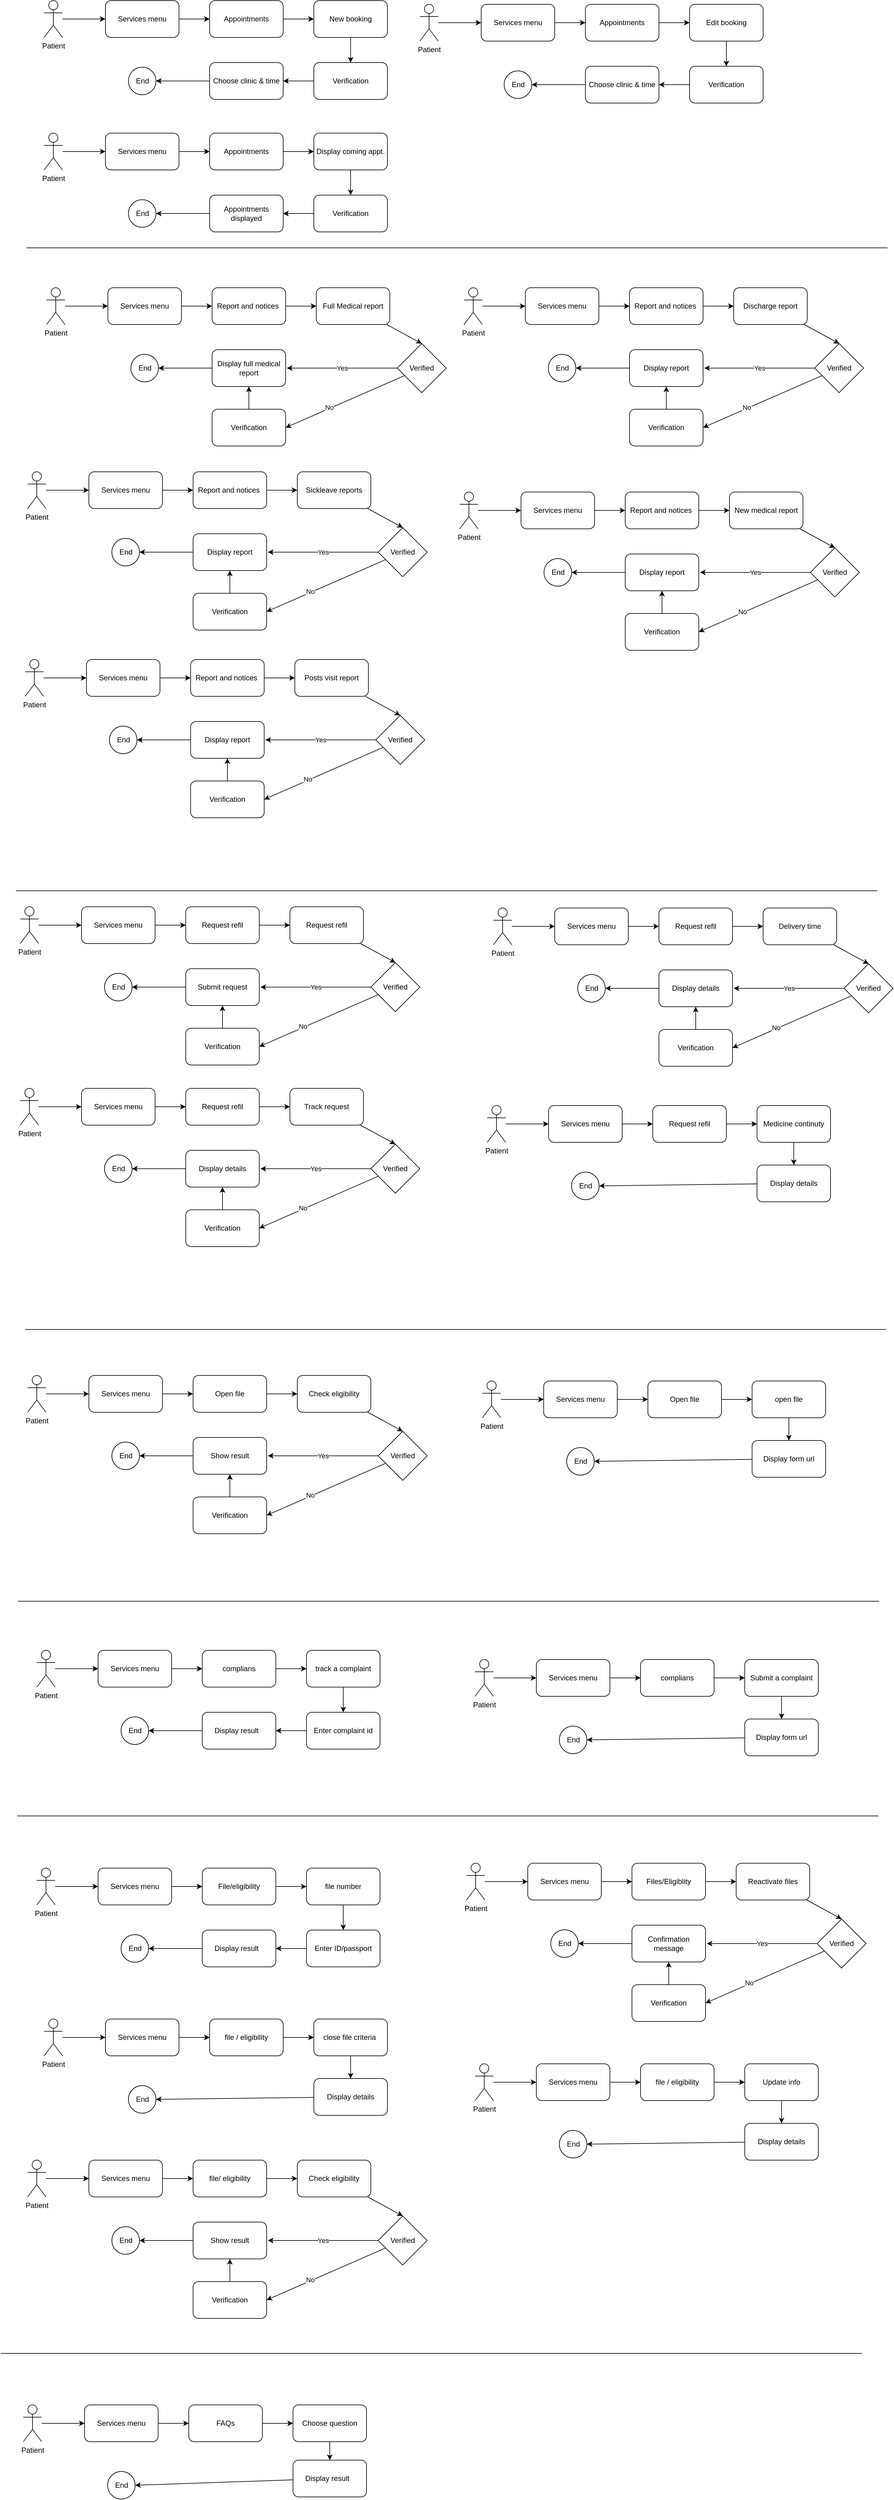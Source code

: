 <mxfile>
    <diagram id="xNxNKST3Hre6xKg2GSqM" name="Page-1">
        <mxGraphModel dx="1350" dy="1190" grid="0" gridSize="10" guides="1" tooltips="1" connect="1" arrows="1" fold="1" page="0" pageScale="1" pageWidth="827" pageHeight="1169" math="0" shadow="0">
            <root>
                <mxCell id="0"/>
                <mxCell id="1" parent="0"/>
                <mxCell id="6" style="edgeStyle=none;html=1;" edge="1" parent="1" source="2" target="3">
                    <mxGeometry relative="1" as="geometry"/>
                </mxCell>
                <mxCell id="2" value="Patient" style="shape=umlActor;verticalLabelPosition=bottom;verticalAlign=top;html=1;outlineConnect=0;" vertex="1" parent="1">
                    <mxGeometry x="110" y="120" width="30" height="60" as="geometry"/>
                </mxCell>
                <mxCell id="7" style="edgeStyle=none;html=1;" edge="1" parent="1" source="3" target="4">
                    <mxGeometry relative="1" as="geometry"/>
                </mxCell>
                <mxCell id="3" value="Services menu" style="rounded=1;whiteSpace=wrap;html=1;" vertex="1" parent="1">
                    <mxGeometry x="210" y="120" width="120" height="60" as="geometry"/>
                </mxCell>
                <mxCell id="8" style="edgeStyle=none;html=1;entryX=0;entryY=0.5;entryDx=0;entryDy=0;" edge="1" parent="1" source="4" target="5">
                    <mxGeometry relative="1" as="geometry"/>
                </mxCell>
                <mxCell id="4" value="Appointments" style="rounded=1;whiteSpace=wrap;html=1;" vertex="1" parent="1">
                    <mxGeometry x="380" y="120" width="120" height="60" as="geometry"/>
                </mxCell>
                <mxCell id="13" style="edgeStyle=none;html=1;entryX=0.5;entryY=0;entryDx=0;entryDy=0;" edge="1" parent="1" source="5" target="9">
                    <mxGeometry relative="1" as="geometry"/>
                </mxCell>
                <mxCell id="5" value="New booking" style="rounded=1;whiteSpace=wrap;html=1;" vertex="1" parent="1">
                    <mxGeometry x="550" y="120" width="120" height="60" as="geometry"/>
                </mxCell>
                <mxCell id="14" style="edgeStyle=none;html=1;entryX=1;entryY=0.5;entryDx=0;entryDy=0;" edge="1" parent="1" source="9" target="10">
                    <mxGeometry relative="1" as="geometry"/>
                </mxCell>
                <mxCell id="9" value="Verification" style="rounded=1;whiteSpace=wrap;html=1;" vertex="1" parent="1">
                    <mxGeometry x="550" y="221" width="120" height="60" as="geometry"/>
                </mxCell>
                <mxCell id="15" style="edgeStyle=none;html=1;entryX=1;entryY=0.5;entryDx=0;entryDy=0;" edge="1" parent="1" source="10" target="11">
                    <mxGeometry relative="1" as="geometry"/>
                </mxCell>
                <mxCell id="10" value="Choose clinic &amp;amp; time" style="rounded=1;whiteSpace=wrap;html=1;" vertex="1" parent="1">
                    <mxGeometry x="380" y="221" width="120" height="60" as="geometry"/>
                </mxCell>
                <mxCell id="11" value="End" style="ellipse;whiteSpace=wrap;html=1;aspect=fixed;" vertex="1" parent="1">
                    <mxGeometry x="247.5" y="228.5" width="45" height="45" as="geometry"/>
                </mxCell>
                <mxCell id="16" style="edgeStyle=none;html=1;" edge="1" parent="1" source="17" target="19">
                    <mxGeometry relative="1" as="geometry"/>
                </mxCell>
                <mxCell id="17" value="Patient" style="shape=umlActor;verticalLabelPosition=bottom;verticalAlign=top;html=1;outlineConnect=0;" vertex="1" parent="1">
                    <mxGeometry x="110" y="336" width="30" height="60" as="geometry"/>
                </mxCell>
                <mxCell id="18" style="edgeStyle=none;html=1;" edge="1" parent="1" source="19" target="21">
                    <mxGeometry relative="1" as="geometry"/>
                </mxCell>
                <mxCell id="19" value="Services menu" style="rounded=1;whiteSpace=wrap;html=1;" vertex="1" parent="1">
                    <mxGeometry x="210" y="336" width="120" height="60" as="geometry"/>
                </mxCell>
                <mxCell id="20" style="edgeStyle=none;html=1;entryX=0;entryY=0.5;entryDx=0;entryDy=0;" edge="1" parent="1" source="21" target="23">
                    <mxGeometry relative="1" as="geometry"/>
                </mxCell>
                <mxCell id="21" value="Appointments" style="rounded=1;whiteSpace=wrap;html=1;" vertex="1" parent="1">
                    <mxGeometry x="380" y="336" width="120" height="60" as="geometry"/>
                </mxCell>
                <mxCell id="22" style="edgeStyle=none;html=1;entryX=0.5;entryY=0;entryDx=0;entryDy=0;" edge="1" parent="1" source="23" target="25">
                    <mxGeometry relative="1" as="geometry"/>
                </mxCell>
                <mxCell id="23" value="Display coming appt." style="rounded=1;whiteSpace=wrap;html=1;" vertex="1" parent="1">
                    <mxGeometry x="550" y="336" width="120" height="60" as="geometry"/>
                </mxCell>
                <mxCell id="24" style="edgeStyle=none;html=1;entryX=1;entryY=0.5;entryDx=0;entryDy=0;" edge="1" parent="1" source="25" target="27">
                    <mxGeometry relative="1" as="geometry"/>
                </mxCell>
                <mxCell id="25" value="Verification" style="rounded=1;whiteSpace=wrap;html=1;" vertex="1" parent="1">
                    <mxGeometry x="550" y="437" width="120" height="60" as="geometry"/>
                </mxCell>
                <mxCell id="26" style="edgeStyle=none;html=1;entryX=1;entryY=0.5;entryDx=0;entryDy=0;" edge="1" parent="1" source="27" target="28">
                    <mxGeometry relative="1" as="geometry"/>
                </mxCell>
                <mxCell id="27" value="Appointments displayed" style="rounded=1;whiteSpace=wrap;html=1;" vertex="1" parent="1">
                    <mxGeometry x="380" y="437" width="120" height="60" as="geometry"/>
                </mxCell>
                <mxCell id="28" value="End" style="ellipse;whiteSpace=wrap;html=1;aspect=fixed;" vertex="1" parent="1">
                    <mxGeometry x="247.5" y="444.5" width="45" height="45" as="geometry"/>
                </mxCell>
                <mxCell id="29" style="edgeStyle=none;html=1;" edge="1" parent="1" source="30" target="32">
                    <mxGeometry relative="1" as="geometry"/>
                </mxCell>
                <mxCell id="30" value="Patient" style="shape=umlActor;verticalLabelPosition=bottom;verticalAlign=top;html=1;outlineConnect=0;" vertex="1" parent="1">
                    <mxGeometry x="723" y="126" width="30" height="60" as="geometry"/>
                </mxCell>
                <mxCell id="31" style="edgeStyle=none;html=1;" edge="1" parent="1" source="32" target="34">
                    <mxGeometry relative="1" as="geometry"/>
                </mxCell>
                <mxCell id="32" value="Services menu" style="rounded=1;whiteSpace=wrap;html=1;" vertex="1" parent="1">
                    <mxGeometry x="823" y="126" width="120" height="60" as="geometry"/>
                </mxCell>
                <mxCell id="33" style="edgeStyle=none;html=1;entryX=0;entryY=0.5;entryDx=0;entryDy=0;" edge="1" parent="1" source="34" target="36">
                    <mxGeometry relative="1" as="geometry"/>
                </mxCell>
                <mxCell id="34" value="Appointments" style="rounded=1;whiteSpace=wrap;html=1;" vertex="1" parent="1">
                    <mxGeometry x="993" y="126" width="120" height="60" as="geometry"/>
                </mxCell>
                <mxCell id="35" style="edgeStyle=none;html=1;entryX=0.5;entryY=0;entryDx=0;entryDy=0;" edge="1" parent="1" source="36" target="38">
                    <mxGeometry relative="1" as="geometry"/>
                </mxCell>
                <mxCell id="36" value="Edit booking" style="rounded=1;whiteSpace=wrap;html=1;" vertex="1" parent="1">
                    <mxGeometry x="1163" y="126" width="120" height="60" as="geometry"/>
                </mxCell>
                <mxCell id="37" style="edgeStyle=none;html=1;entryX=1;entryY=0.5;entryDx=0;entryDy=0;" edge="1" parent="1" source="38" target="40">
                    <mxGeometry relative="1" as="geometry"/>
                </mxCell>
                <mxCell id="38" value="Verification" style="rounded=1;whiteSpace=wrap;html=1;" vertex="1" parent="1">
                    <mxGeometry x="1163" y="227" width="120" height="60" as="geometry"/>
                </mxCell>
                <mxCell id="39" style="edgeStyle=none;html=1;entryX=1;entryY=0.5;entryDx=0;entryDy=0;" edge="1" parent="1" source="40" target="41">
                    <mxGeometry relative="1" as="geometry"/>
                </mxCell>
                <mxCell id="40" value="Choose clinic &amp;amp; time" style="rounded=1;whiteSpace=wrap;html=1;" vertex="1" parent="1">
                    <mxGeometry x="993" y="227" width="120" height="60" as="geometry"/>
                </mxCell>
                <mxCell id="41" value="End" style="ellipse;whiteSpace=wrap;html=1;aspect=fixed;" vertex="1" parent="1">
                    <mxGeometry x="860.5" y="234.5" width="45" height="45" as="geometry"/>
                </mxCell>
                <mxCell id="42" style="edgeStyle=none;html=1;" edge="1" parent="1" source="43" target="45">
                    <mxGeometry relative="1" as="geometry"/>
                </mxCell>
                <mxCell id="43" value="Patient" style="shape=umlActor;verticalLabelPosition=bottom;verticalAlign=top;html=1;outlineConnect=0;" vertex="1" parent="1">
                    <mxGeometry x="114" y="588" width="30" height="60" as="geometry"/>
                </mxCell>
                <mxCell id="44" style="edgeStyle=none;html=1;" edge="1" parent="1" source="45" target="47">
                    <mxGeometry relative="1" as="geometry"/>
                </mxCell>
                <mxCell id="45" value="Services menu" style="rounded=1;whiteSpace=wrap;html=1;" vertex="1" parent="1">
                    <mxGeometry x="214" y="588" width="120" height="60" as="geometry"/>
                </mxCell>
                <mxCell id="46" style="edgeStyle=none;html=1;entryX=0;entryY=0.5;entryDx=0;entryDy=0;" edge="1" parent="1" source="47" target="49">
                    <mxGeometry relative="1" as="geometry"/>
                </mxCell>
                <mxCell id="47" value="Report and notices&amp;nbsp;" style="rounded=1;whiteSpace=wrap;html=1;" vertex="1" parent="1">
                    <mxGeometry x="384" y="588" width="120" height="60" as="geometry"/>
                </mxCell>
                <mxCell id="57" style="edgeStyle=none;html=1;entryX=0.5;entryY=0;entryDx=0;entryDy=0;" edge="1" parent="1" source="49" target="56">
                    <mxGeometry relative="1" as="geometry"/>
                </mxCell>
                <mxCell id="49" value="Full Medical report" style="rounded=1;whiteSpace=wrap;html=1;" vertex="1" parent="1">
                    <mxGeometry x="554" y="588" width="120" height="60" as="geometry"/>
                </mxCell>
                <mxCell id="52" style="edgeStyle=none;html=1;entryX=1;entryY=0.5;entryDx=0;entryDy=0;" edge="1" parent="1" source="53" target="54">
                    <mxGeometry relative="1" as="geometry"/>
                </mxCell>
                <mxCell id="53" value="Display full medical report" style="rounded=1;whiteSpace=wrap;html=1;" vertex="1" parent="1">
                    <mxGeometry x="384" y="689" width="120" height="60" as="geometry"/>
                </mxCell>
                <mxCell id="54" value="End" style="ellipse;whiteSpace=wrap;html=1;aspect=fixed;" vertex="1" parent="1">
                    <mxGeometry x="251.5" y="696.5" width="45" height="45" as="geometry"/>
                </mxCell>
                <mxCell id="58" value="Yes" style="edgeStyle=none;html=1;" edge="1" parent="1" source="56">
                    <mxGeometry relative="1" as="geometry">
                        <mxPoint x="506" y="719" as="targetPoint"/>
                    </mxGeometry>
                </mxCell>
                <mxCell id="60" style="edgeStyle=none;html=1;entryX=1;entryY=0.5;entryDx=0;entryDy=0;" edge="1" parent="1" source="56" target="59">
                    <mxGeometry relative="1" as="geometry"/>
                </mxCell>
                <mxCell id="61" value="No" style="edgeLabel;html=1;align=center;verticalAlign=middle;resizable=0;points=[];" vertex="1" connectable="0" parent="60">
                    <mxGeometry x="0.259" y="-2" relative="1" as="geometry">
                        <mxPoint as="offset"/>
                    </mxGeometry>
                </mxCell>
                <mxCell id="56" value="Verified" style="rhombus;whiteSpace=wrap;html=1;" vertex="1" parent="1">
                    <mxGeometry x="686" y="679" width="80" height="80" as="geometry"/>
                </mxCell>
                <mxCell id="62" style="edgeStyle=none;html=1;entryX=0.5;entryY=1;entryDx=0;entryDy=0;" edge="1" parent="1" source="59" target="53">
                    <mxGeometry relative="1" as="geometry"/>
                </mxCell>
                <mxCell id="59" value="Verification" style="rounded=1;whiteSpace=wrap;html=1;" vertex="1" parent="1">
                    <mxGeometry x="384" y="786" width="120" height="60" as="geometry"/>
                </mxCell>
                <mxCell id="63" style="edgeStyle=none;html=1;" edge="1" parent="1" source="64" target="66">
                    <mxGeometry relative="1" as="geometry"/>
                </mxCell>
                <mxCell id="64" value="Patient" style="shape=umlActor;verticalLabelPosition=bottom;verticalAlign=top;html=1;outlineConnect=0;" vertex="1" parent="1">
                    <mxGeometry x="795" y="588" width="30" height="60" as="geometry"/>
                </mxCell>
                <mxCell id="65" style="edgeStyle=none;html=1;" edge="1" parent="1" source="66" target="68">
                    <mxGeometry relative="1" as="geometry"/>
                </mxCell>
                <mxCell id="66" value="Services menu" style="rounded=1;whiteSpace=wrap;html=1;" vertex="1" parent="1">
                    <mxGeometry x="895" y="588" width="120" height="60" as="geometry"/>
                </mxCell>
                <mxCell id="67" style="edgeStyle=none;html=1;entryX=0;entryY=0.5;entryDx=0;entryDy=0;" edge="1" parent="1" source="68" target="70">
                    <mxGeometry relative="1" as="geometry"/>
                </mxCell>
                <mxCell id="68" value="Report and notices&amp;nbsp;" style="rounded=1;whiteSpace=wrap;html=1;" vertex="1" parent="1">
                    <mxGeometry x="1065" y="588" width="120" height="60" as="geometry"/>
                </mxCell>
                <mxCell id="69" style="edgeStyle=none;html=1;entryX=0.5;entryY=0;entryDx=0;entryDy=0;" edge="1" parent="1" source="70" target="77">
                    <mxGeometry relative="1" as="geometry"/>
                </mxCell>
                <mxCell id="70" value="Discharge report" style="rounded=1;whiteSpace=wrap;html=1;" vertex="1" parent="1">
                    <mxGeometry x="1235" y="588" width="120" height="60" as="geometry"/>
                </mxCell>
                <mxCell id="71" style="edgeStyle=none;html=1;entryX=1;entryY=0.5;entryDx=0;entryDy=0;" edge="1" parent="1" source="72" target="73">
                    <mxGeometry relative="1" as="geometry"/>
                </mxCell>
                <mxCell id="72" value="Display report" style="rounded=1;whiteSpace=wrap;html=1;" vertex="1" parent="1">
                    <mxGeometry x="1065" y="689" width="120" height="60" as="geometry"/>
                </mxCell>
                <mxCell id="73" value="End" style="ellipse;whiteSpace=wrap;html=1;aspect=fixed;" vertex="1" parent="1">
                    <mxGeometry x="932.5" y="696.5" width="45" height="45" as="geometry"/>
                </mxCell>
                <mxCell id="74" value="Yes" style="edgeStyle=none;html=1;" edge="1" parent="1" source="77">
                    <mxGeometry relative="1" as="geometry">
                        <mxPoint x="1187" y="719" as="targetPoint"/>
                    </mxGeometry>
                </mxCell>
                <mxCell id="75" style="edgeStyle=none;html=1;entryX=1;entryY=0.5;entryDx=0;entryDy=0;" edge="1" parent="1" source="77" target="79">
                    <mxGeometry relative="1" as="geometry"/>
                </mxCell>
                <mxCell id="76" value="No" style="edgeLabel;html=1;align=center;verticalAlign=middle;resizable=0;points=[];" vertex="1" connectable="0" parent="75">
                    <mxGeometry x="0.259" y="-2" relative="1" as="geometry">
                        <mxPoint as="offset"/>
                    </mxGeometry>
                </mxCell>
                <mxCell id="77" value="Verified" style="rhombus;whiteSpace=wrap;html=1;" vertex="1" parent="1">
                    <mxGeometry x="1367" y="679" width="80" height="80" as="geometry"/>
                </mxCell>
                <mxCell id="78" style="edgeStyle=none;html=1;entryX=0.5;entryY=1;entryDx=0;entryDy=0;" edge="1" parent="1" source="79" target="72">
                    <mxGeometry relative="1" as="geometry"/>
                </mxCell>
                <mxCell id="79" value="Verification" style="rounded=1;whiteSpace=wrap;html=1;" vertex="1" parent="1">
                    <mxGeometry x="1065" y="786" width="120" height="60" as="geometry"/>
                </mxCell>
                <mxCell id="80" style="edgeStyle=none;html=1;" edge="1" parent="1" source="81" target="83">
                    <mxGeometry relative="1" as="geometry"/>
                </mxCell>
                <mxCell id="81" value="Patient" style="shape=umlActor;verticalLabelPosition=bottom;verticalAlign=top;html=1;outlineConnect=0;" vertex="1" parent="1">
                    <mxGeometry x="83" y="888" width="30" height="60" as="geometry"/>
                </mxCell>
                <mxCell id="82" style="edgeStyle=none;html=1;" edge="1" parent="1" source="83" target="85">
                    <mxGeometry relative="1" as="geometry"/>
                </mxCell>
                <mxCell id="83" value="Services menu" style="rounded=1;whiteSpace=wrap;html=1;" vertex="1" parent="1">
                    <mxGeometry x="183" y="888" width="120" height="60" as="geometry"/>
                </mxCell>
                <mxCell id="84" style="edgeStyle=none;html=1;entryX=0;entryY=0.5;entryDx=0;entryDy=0;" edge="1" parent="1" source="85" target="87">
                    <mxGeometry relative="1" as="geometry"/>
                </mxCell>
                <mxCell id="85" value="Report and notices&amp;nbsp;" style="rounded=1;whiteSpace=wrap;html=1;" vertex="1" parent="1">
                    <mxGeometry x="353" y="888" width="120" height="60" as="geometry"/>
                </mxCell>
                <mxCell id="86" style="edgeStyle=none;html=1;entryX=0.5;entryY=0;entryDx=0;entryDy=0;" edge="1" parent="1" source="87" target="94">
                    <mxGeometry relative="1" as="geometry"/>
                </mxCell>
                <mxCell id="87" value="Sickleave reports" style="rounded=1;whiteSpace=wrap;html=1;" vertex="1" parent="1">
                    <mxGeometry x="523" y="888" width="120" height="60" as="geometry"/>
                </mxCell>
                <mxCell id="88" style="edgeStyle=none;html=1;entryX=1;entryY=0.5;entryDx=0;entryDy=0;" edge="1" parent="1" source="89" target="90">
                    <mxGeometry relative="1" as="geometry"/>
                </mxCell>
                <mxCell id="89" value="Display report" style="rounded=1;whiteSpace=wrap;html=1;" vertex="1" parent="1">
                    <mxGeometry x="353" y="989" width="120" height="60" as="geometry"/>
                </mxCell>
                <mxCell id="90" value="End" style="ellipse;whiteSpace=wrap;html=1;aspect=fixed;" vertex="1" parent="1">
                    <mxGeometry x="220.5" y="996.5" width="45" height="45" as="geometry"/>
                </mxCell>
                <mxCell id="91" value="Yes" style="edgeStyle=none;html=1;" edge="1" parent="1" source="94">
                    <mxGeometry relative="1" as="geometry">
                        <mxPoint x="475" y="1019" as="targetPoint"/>
                    </mxGeometry>
                </mxCell>
                <mxCell id="92" style="edgeStyle=none;html=1;entryX=1;entryY=0.5;entryDx=0;entryDy=0;" edge="1" parent="1" source="94" target="96">
                    <mxGeometry relative="1" as="geometry"/>
                </mxCell>
                <mxCell id="93" value="No" style="edgeLabel;html=1;align=center;verticalAlign=middle;resizable=0;points=[];" vertex="1" connectable="0" parent="92">
                    <mxGeometry x="0.259" y="-2" relative="1" as="geometry">
                        <mxPoint as="offset"/>
                    </mxGeometry>
                </mxCell>
                <mxCell id="94" value="Verified" style="rhombus;whiteSpace=wrap;html=1;" vertex="1" parent="1">
                    <mxGeometry x="655" y="979" width="80" height="80" as="geometry"/>
                </mxCell>
                <mxCell id="95" style="edgeStyle=none;html=1;entryX=0.5;entryY=1;entryDx=0;entryDy=0;" edge="1" parent="1" source="96" target="89">
                    <mxGeometry relative="1" as="geometry"/>
                </mxCell>
                <mxCell id="96" value="Verification" style="rounded=1;whiteSpace=wrap;html=1;" vertex="1" parent="1">
                    <mxGeometry x="353" y="1086" width="120" height="60" as="geometry"/>
                </mxCell>
                <mxCell id="97" style="edgeStyle=none;html=1;" edge="1" parent="1" source="98" target="100">
                    <mxGeometry relative="1" as="geometry"/>
                </mxCell>
                <mxCell id="98" value="Patient" style="shape=umlActor;verticalLabelPosition=bottom;verticalAlign=top;html=1;outlineConnect=0;" vertex="1" parent="1">
                    <mxGeometry x="788" y="921" width="30" height="60" as="geometry"/>
                </mxCell>
                <mxCell id="99" style="edgeStyle=none;html=1;" edge="1" parent="1" source="100" target="102">
                    <mxGeometry relative="1" as="geometry"/>
                </mxCell>
                <mxCell id="100" value="Services menu" style="rounded=1;whiteSpace=wrap;html=1;" vertex="1" parent="1">
                    <mxGeometry x="888" y="921" width="120" height="60" as="geometry"/>
                </mxCell>
                <mxCell id="101" style="edgeStyle=none;html=1;entryX=0;entryY=0.5;entryDx=0;entryDy=0;" edge="1" parent="1" source="102" target="104">
                    <mxGeometry relative="1" as="geometry"/>
                </mxCell>
                <mxCell id="102" value="Report and notices&amp;nbsp;" style="rounded=1;whiteSpace=wrap;html=1;" vertex="1" parent="1">
                    <mxGeometry x="1058" y="921" width="120" height="60" as="geometry"/>
                </mxCell>
                <mxCell id="103" style="edgeStyle=none;html=1;entryX=0.5;entryY=0;entryDx=0;entryDy=0;" edge="1" parent="1" source="104" target="111">
                    <mxGeometry relative="1" as="geometry"/>
                </mxCell>
                <mxCell id="104" value="New medical report" style="rounded=1;whiteSpace=wrap;html=1;" vertex="1" parent="1">
                    <mxGeometry x="1228" y="921" width="120" height="60" as="geometry"/>
                </mxCell>
                <mxCell id="105" style="edgeStyle=none;html=1;entryX=1;entryY=0.5;entryDx=0;entryDy=0;" edge="1" parent="1" source="106" target="107">
                    <mxGeometry relative="1" as="geometry"/>
                </mxCell>
                <mxCell id="106" value="Display report" style="rounded=1;whiteSpace=wrap;html=1;" vertex="1" parent="1">
                    <mxGeometry x="1058" y="1022" width="120" height="60" as="geometry"/>
                </mxCell>
                <mxCell id="107" value="End" style="ellipse;whiteSpace=wrap;html=1;aspect=fixed;" vertex="1" parent="1">
                    <mxGeometry x="925.5" y="1029.5" width="45" height="45" as="geometry"/>
                </mxCell>
                <mxCell id="108" value="Yes" style="edgeStyle=none;html=1;" edge="1" parent="1" source="111">
                    <mxGeometry relative="1" as="geometry">
                        <mxPoint x="1180" y="1052" as="targetPoint"/>
                    </mxGeometry>
                </mxCell>
                <mxCell id="109" style="edgeStyle=none;html=1;entryX=1;entryY=0.5;entryDx=0;entryDy=0;" edge="1" parent="1" source="111" target="113">
                    <mxGeometry relative="1" as="geometry"/>
                </mxCell>
                <mxCell id="110" value="No" style="edgeLabel;html=1;align=center;verticalAlign=middle;resizable=0;points=[];" vertex="1" connectable="0" parent="109">
                    <mxGeometry x="0.259" y="-2" relative="1" as="geometry">
                        <mxPoint as="offset"/>
                    </mxGeometry>
                </mxCell>
                <mxCell id="111" value="Verified" style="rhombus;whiteSpace=wrap;html=1;" vertex="1" parent="1">
                    <mxGeometry x="1360" y="1012" width="80" height="80" as="geometry"/>
                </mxCell>
                <mxCell id="112" style="edgeStyle=none;html=1;entryX=0.5;entryY=1;entryDx=0;entryDy=0;" edge="1" parent="1" source="113" target="106">
                    <mxGeometry relative="1" as="geometry"/>
                </mxCell>
                <mxCell id="113" value="Verification" style="rounded=1;whiteSpace=wrap;html=1;" vertex="1" parent="1">
                    <mxGeometry x="1058" y="1119" width="120" height="60" as="geometry"/>
                </mxCell>
                <mxCell id="114" style="edgeStyle=none;html=1;" edge="1" parent="1" source="115" target="117">
                    <mxGeometry relative="1" as="geometry"/>
                </mxCell>
                <mxCell id="115" value="Patient" style="shape=umlActor;verticalLabelPosition=bottom;verticalAlign=top;html=1;outlineConnect=0;" vertex="1" parent="1">
                    <mxGeometry x="79" y="1194" width="30" height="60" as="geometry"/>
                </mxCell>
                <mxCell id="116" style="edgeStyle=none;html=1;" edge="1" parent="1" source="117" target="119">
                    <mxGeometry relative="1" as="geometry"/>
                </mxCell>
                <mxCell id="117" value="Services menu" style="rounded=1;whiteSpace=wrap;html=1;" vertex="1" parent="1">
                    <mxGeometry x="179" y="1194" width="120" height="60" as="geometry"/>
                </mxCell>
                <mxCell id="118" style="edgeStyle=none;html=1;entryX=0;entryY=0.5;entryDx=0;entryDy=0;" edge="1" parent="1" source="119" target="121">
                    <mxGeometry relative="1" as="geometry"/>
                </mxCell>
                <mxCell id="119" value="Report and notices&amp;nbsp;" style="rounded=1;whiteSpace=wrap;html=1;" vertex="1" parent="1">
                    <mxGeometry x="349" y="1194" width="120" height="60" as="geometry"/>
                </mxCell>
                <mxCell id="120" style="edgeStyle=none;html=1;entryX=0.5;entryY=0;entryDx=0;entryDy=0;" edge="1" parent="1" source="121" target="128">
                    <mxGeometry relative="1" as="geometry"/>
                </mxCell>
                <mxCell id="121" value="Posts visit report" style="rounded=1;whiteSpace=wrap;html=1;" vertex="1" parent="1">
                    <mxGeometry x="519" y="1194" width="120" height="60" as="geometry"/>
                </mxCell>
                <mxCell id="122" style="edgeStyle=none;html=1;entryX=1;entryY=0.5;entryDx=0;entryDy=0;" edge="1" parent="1" source="123" target="124">
                    <mxGeometry relative="1" as="geometry"/>
                </mxCell>
                <mxCell id="123" value="Display report" style="rounded=1;whiteSpace=wrap;html=1;" vertex="1" parent="1">
                    <mxGeometry x="349" y="1295" width="120" height="60" as="geometry"/>
                </mxCell>
                <mxCell id="124" value="End" style="ellipse;whiteSpace=wrap;html=1;aspect=fixed;" vertex="1" parent="1">
                    <mxGeometry x="216.5" y="1302.5" width="45" height="45" as="geometry"/>
                </mxCell>
                <mxCell id="125" value="Yes" style="edgeStyle=none;html=1;" edge="1" parent="1" source="128">
                    <mxGeometry relative="1" as="geometry">
                        <mxPoint x="471" y="1325" as="targetPoint"/>
                    </mxGeometry>
                </mxCell>
                <mxCell id="126" style="edgeStyle=none;html=1;entryX=1;entryY=0.5;entryDx=0;entryDy=0;" edge="1" parent="1" source="128" target="130">
                    <mxGeometry relative="1" as="geometry"/>
                </mxCell>
                <mxCell id="127" value="No" style="edgeLabel;html=1;align=center;verticalAlign=middle;resizable=0;points=[];" vertex="1" connectable="0" parent="126">
                    <mxGeometry x="0.259" y="-2" relative="1" as="geometry">
                        <mxPoint as="offset"/>
                    </mxGeometry>
                </mxCell>
                <mxCell id="128" value="Verified" style="rhombus;whiteSpace=wrap;html=1;" vertex="1" parent="1">
                    <mxGeometry x="651" y="1285" width="80" height="80" as="geometry"/>
                </mxCell>
                <mxCell id="129" style="edgeStyle=none;html=1;entryX=0.5;entryY=1;entryDx=0;entryDy=0;" edge="1" parent="1" source="130" target="123">
                    <mxGeometry relative="1" as="geometry"/>
                </mxCell>
                <mxCell id="130" value="Verification" style="rounded=1;whiteSpace=wrap;html=1;" vertex="1" parent="1">
                    <mxGeometry x="349" y="1392" width="120" height="60" as="geometry"/>
                </mxCell>
                <mxCell id="131" value="" style="endArrow=none;html=1;" edge="1" parent="1">
                    <mxGeometry width="50" height="50" relative="1" as="geometry">
                        <mxPoint x="81" y="523" as="sourcePoint"/>
                        <mxPoint x="1486" y="523" as="targetPoint"/>
                    </mxGeometry>
                </mxCell>
                <mxCell id="132" value="" style="endArrow=none;html=1;" edge="1" parent="1">
                    <mxGeometry width="50" height="50" relative="1" as="geometry">
                        <mxPoint x="64" y="1571" as="sourcePoint"/>
                        <mxPoint x="1469" y="1571" as="targetPoint"/>
                    </mxGeometry>
                </mxCell>
                <mxCell id="149" style="edgeStyle=none;html=1;" edge="1" parent="1" source="150" target="152">
                    <mxGeometry relative="1" as="geometry"/>
                </mxCell>
                <mxCell id="150" value="Patient" style="shape=umlActor;verticalLabelPosition=bottom;verticalAlign=top;html=1;outlineConnect=0;" vertex="1" parent="1">
                    <mxGeometry x="71" y="1597" width="30" height="60" as="geometry"/>
                </mxCell>
                <mxCell id="151" style="edgeStyle=none;html=1;" edge="1" parent="1" source="152" target="154">
                    <mxGeometry relative="1" as="geometry"/>
                </mxCell>
                <mxCell id="152" value="Services menu" style="rounded=1;whiteSpace=wrap;html=1;" vertex="1" parent="1">
                    <mxGeometry x="171" y="1597" width="120" height="60" as="geometry"/>
                </mxCell>
                <mxCell id="153" style="edgeStyle=none;html=1;entryX=0;entryY=0.5;entryDx=0;entryDy=0;" edge="1" parent="1" source="154" target="156">
                    <mxGeometry relative="1" as="geometry"/>
                </mxCell>
                <mxCell id="154" value="Request refil" style="rounded=1;whiteSpace=wrap;html=1;" vertex="1" parent="1">
                    <mxGeometry x="341" y="1597" width="120" height="60" as="geometry"/>
                </mxCell>
                <mxCell id="155" style="edgeStyle=none;html=1;entryX=0.5;entryY=0;entryDx=0;entryDy=0;" edge="1" parent="1" source="156" target="163">
                    <mxGeometry relative="1" as="geometry"/>
                </mxCell>
                <mxCell id="156" value="Request refil" style="rounded=1;whiteSpace=wrap;html=1;" vertex="1" parent="1">
                    <mxGeometry x="511" y="1597" width="120" height="60" as="geometry"/>
                </mxCell>
                <mxCell id="157" style="edgeStyle=none;html=1;entryX=1;entryY=0.5;entryDx=0;entryDy=0;" edge="1" parent="1" source="158" target="159">
                    <mxGeometry relative="1" as="geometry"/>
                </mxCell>
                <mxCell id="158" value="Submit request" style="rounded=1;whiteSpace=wrap;html=1;" vertex="1" parent="1">
                    <mxGeometry x="341" y="1698" width="120" height="60" as="geometry"/>
                </mxCell>
                <mxCell id="159" value="End" style="ellipse;whiteSpace=wrap;html=1;aspect=fixed;" vertex="1" parent="1">
                    <mxGeometry x="208.5" y="1705.5" width="45" height="45" as="geometry"/>
                </mxCell>
                <mxCell id="160" value="Yes" style="edgeStyle=none;html=1;" edge="1" parent="1" source="163">
                    <mxGeometry relative="1" as="geometry">
                        <mxPoint x="463" y="1728" as="targetPoint"/>
                    </mxGeometry>
                </mxCell>
                <mxCell id="161" style="edgeStyle=none;html=1;entryX=1;entryY=0.5;entryDx=0;entryDy=0;" edge="1" parent="1" source="163" target="165">
                    <mxGeometry relative="1" as="geometry"/>
                </mxCell>
                <mxCell id="162" value="No" style="edgeLabel;html=1;align=center;verticalAlign=middle;resizable=0;points=[];" vertex="1" connectable="0" parent="161">
                    <mxGeometry x="0.259" y="-2" relative="1" as="geometry">
                        <mxPoint as="offset"/>
                    </mxGeometry>
                </mxCell>
                <mxCell id="163" value="Verified" style="rhombus;whiteSpace=wrap;html=1;" vertex="1" parent="1">
                    <mxGeometry x="643" y="1688" width="80" height="80" as="geometry"/>
                </mxCell>
                <mxCell id="164" style="edgeStyle=none;html=1;entryX=0.5;entryY=1;entryDx=0;entryDy=0;" edge="1" parent="1" source="165" target="158">
                    <mxGeometry relative="1" as="geometry"/>
                </mxCell>
                <mxCell id="165" value="Verification" style="rounded=1;whiteSpace=wrap;html=1;" vertex="1" parent="1">
                    <mxGeometry x="341" y="1795" width="120" height="60" as="geometry"/>
                </mxCell>
                <mxCell id="199" style="edgeStyle=none;html=1;" edge="1" parent="1" source="200" target="202">
                    <mxGeometry relative="1" as="geometry"/>
                </mxCell>
                <mxCell id="200" value="Patient" style="shape=umlActor;verticalLabelPosition=bottom;verticalAlign=top;html=1;outlineConnect=0;" vertex="1" parent="1">
                    <mxGeometry x="71" y="1893" width="30" height="60" as="geometry"/>
                </mxCell>
                <mxCell id="201" style="edgeStyle=none;html=1;" edge="1" parent="1" source="202" target="204">
                    <mxGeometry relative="1" as="geometry"/>
                </mxCell>
                <mxCell id="202" value="Services menu" style="rounded=1;whiteSpace=wrap;html=1;" vertex="1" parent="1">
                    <mxGeometry x="171" y="1893" width="120" height="60" as="geometry"/>
                </mxCell>
                <mxCell id="203" style="edgeStyle=none;html=1;entryX=0;entryY=0.5;entryDx=0;entryDy=0;" edge="1" parent="1" source="204" target="206">
                    <mxGeometry relative="1" as="geometry"/>
                </mxCell>
                <mxCell id="204" value="Request refil" style="rounded=1;whiteSpace=wrap;html=1;" vertex="1" parent="1">
                    <mxGeometry x="341" y="1893" width="120" height="60" as="geometry"/>
                </mxCell>
                <mxCell id="205" style="edgeStyle=none;html=1;entryX=0.5;entryY=0;entryDx=0;entryDy=0;" edge="1" parent="1" source="206" target="213">
                    <mxGeometry relative="1" as="geometry"/>
                </mxCell>
                <mxCell id="206" value="Track request" style="rounded=1;whiteSpace=wrap;html=1;" vertex="1" parent="1">
                    <mxGeometry x="511" y="1893" width="120" height="60" as="geometry"/>
                </mxCell>
                <mxCell id="207" style="edgeStyle=none;html=1;entryX=1;entryY=0.5;entryDx=0;entryDy=0;" edge="1" parent="1" source="208" target="209">
                    <mxGeometry relative="1" as="geometry"/>
                </mxCell>
                <mxCell id="208" value="Display details" style="rounded=1;whiteSpace=wrap;html=1;" vertex="1" parent="1">
                    <mxGeometry x="341" y="1994" width="120" height="60" as="geometry"/>
                </mxCell>
                <mxCell id="209" value="End" style="ellipse;whiteSpace=wrap;html=1;aspect=fixed;" vertex="1" parent="1">
                    <mxGeometry x="208.5" y="2001.5" width="45" height="45" as="geometry"/>
                </mxCell>
                <mxCell id="210" value="Yes" style="edgeStyle=none;html=1;" edge="1" parent="1" source="213">
                    <mxGeometry relative="1" as="geometry">
                        <mxPoint x="463" y="2024" as="targetPoint"/>
                    </mxGeometry>
                </mxCell>
                <mxCell id="211" style="edgeStyle=none;html=1;entryX=1;entryY=0.5;entryDx=0;entryDy=0;" edge="1" parent="1" source="213" target="215">
                    <mxGeometry relative="1" as="geometry"/>
                </mxCell>
                <mxCell id="212" value="No" style="edgeLabel;html=1;align=center;verticalAlign=middle;resizable=0;points=[];" vertex="1" connectable="0" parent="211">
                    <mxGeometry x="0.259" y="-2" relative="1" as="geometry">
                        <mxPoint as="offset"/>
                    </mxGeometry>
                </mxCell>
                <mxCell id="213" value="Verified" style="rhombus;whiteSpace=wrap;html=1;" vertex="1" parent="1">
                    <mxGeometry x="643" y="1984" width="80" height="80" as="geometry"/>
                </mxCell>
                <mxCell id="214" style="edgeStyle=none;html=1;entryX=0.5;entryY=1;entryDx=0;entryDy=0;" edge="1" parent="1" source="215" target="208">
                    <mxGeometry relative="1" as="geometry"/>
                </mxCell>
                <mxCell id="215" value="Verification" style="rounded=1;whiteSpace=wrap;html=1;" vertex="1" parent="1">
                    <mxGeometry x="341" y="2091" width="120" height="60" as="geometry"/>
                </mxCell>
                <mxCell id="220" style="edgeStyle=none;html=1;" edge="1" parent="1" source="221" target="223">
                    <mxGeometry relative="1" as="geometry"/>
                </mxCell>
                <mxCell id="221" value="Patient" style="shape=umlActor;verticalLabelPosition=bottom;verticalAlign=top;html=1;outlineConnect=0;" vertex="1" parent="1">
                    <mxGeometry x="843" y="1599" width="30" height="60" as="geometry"/>
                </mxCell>
                <mxCell id="222" style="edgeStyle=none;html=1;" edge="1" parent="1" source="223" target="225">
                    <mxGeometry relative="1" as="geometry"/>
                </mxCell>
                <mxCell id="223" value="Services menu" style="rounded=1;whiteSpace=wrap;html=1;" vertex="1" parent="1">
                    <mxGeometry x="943" y="1599" width="120" height="60" as="geometry"/>
                </mxCell>
                <mxCell id="224" style="edgeStyle=none;html=1;entryX=0;entryY=0.5;entryDx=0;entryDy=0;" edge="1" parent="1" source="225" target="227">
                    <mxGeometry relative="1" as="geometry"/>
                </mxCell>
                <mxCell id="225" value="Request refil" style="rounded=1;whiteSpace=wrap;html=1;" vertex="1" parent="1">
                    <mxGeometry x="1113" y="1599" width="120" height="60" as="geometry"/>
                </mxCell>
                <mxCell id="226" style="edgeStyle=none;html=1;entryX=0.5;entryY=0;entryDx=0;entryDy=0;" edge="1" parent="1" source="227" target="234">
                    <mxGeometry relative="1" as="geometry"/>
                </mxCell>
                <mxCell id="227" value="Delivery time" style="rounded=1;whiteSpace=wrap;html=1;" vertex="1" parent="1">
                    <mxGeometry x="1283" y="1599" width="120" height="60" as="geometry"/>
                </mxCell>
                <mxCell id="228" style="edgeStyle=none;html=1;entryX=1;entryY=0.5;entryDx=0;entryDy=0;" edge="1" parent="1" source="229" target="230">
                    <mxGeometry relative="1" as="geometry"/>
                </mxCell>
                <mxCell id="229" value="Display details" style="rounded=1;whiteSpace=wrap;html=1;" vertex="1" parent="1">
                    <mxGeometry x="1113" y="1700" width="120" height="60" as="geometry"/>
                </mxCell>
                <mxCell id="230" value="End" style="ellipse;whiteSpace=wrap;html=1;aspect=fixed;" vertex="1" parent="1">
                    <mxGeometry x="980.5" y="1707.5" width="45" height="45" as="geometry"/>
                </mxCell>
                <mxCell id="231" value="Yes" style="edgeStyle=none;html=1;" edge="1" parent="1" source="234">
                    <mxGeometry relative="1" as="geometry">
                        <mxPoint x="1235" y="1730" as="targetPoint"/>
                    </mxGeometry>
                </mxCell>
                <mxCell id="232" style="edgeStyle=none;html=1;entryX=1;entryY=0.5;entryDx=0;entryDy=0;" edge="1" parent="1" source="234" target="236">
                    <mxGeometry relative="1" as="geometry"/>
                </mxCell>
                <mxCell id="233" value="No" style="edgeLabel;html=1;align=center;verticalAlign=middle;resizable=0;points=[];" vertex="1" connectable="0" parent="232">
                    <mxGeometry x="0.259" y="-2" relative="1" as="geometry">
                        <mxPoint as="offset"/>
                    </mxGeometry>
                </mxCell>
                <mxCell id="234" value="Verified" style="rhombus;whiteSpace=wrap;html=1;" vertex="1" parent="1">
                    <mxGeometry x="1415" y="1690" width="80" height="80" as="geometry"/>
                </mxCell>
                <mxCell id="235" style="edgeStyle=none;html=1;entryX=0.5;entryY=1;entryDx=0;entryDy=0;" edge="1" parent="1" source="236" target="229">
                    <mxGeometry relative="1" as="geometry"/>
                </mxCell>
                <mxCell id="236" value="Verification" style="rounded=1;whiteSpace=wrap;html=1;" vertex="1" parent="1">
                    <mxGeometry x="1113" y="1797" width="120" height="60" as="geometry"/>
                </mxCell>
                <mxCell id="237" style="edgeStyle=none;html=1;" edge="1" parent="1" source="238" target="240">
                    <mxGeometry relative="1" as="geometry"/>
                </mxCell>
                <mxCell id="238" value="Patient" style="shape=umlActor;verticalLabelPosition=bottom;verticalAlign=top;html=1;outlineConnect=0;" vertex="1" parent="1">
                    <mxGeometry x="833" y="1921" width="30" height="60" as="geometry"/>
                </mxCell>
                <mxCell id="239" style="edgeStyle=none;html=1;" edge="1" parent="1" source="240" target="242">
                    <mxGeometry relative="1" as="geometry"/>
                </mxCell>
                <mxCell id="240" value="Services menu" style="rounded=1;whiteSpace=wrap;html=1;" vertex="1" parent="1">
                    <mxGeometry x="933" y="1921" width="120" height="60" as="geometry"/>
                </mxCell>
                <mxCell id="241" style="edgeStyle=none;html=1;entryX=0;entryY=0.5;entryDx=0;entryDy=0;" edge="1" parent="1" source="242" target="244">
                    <mxGeometry relative="1" as="geometry"/>
                </mxCell>
                <mxCell id="242" value="Request refil" style="rounded=1;whiteSpace=wrap;html=1;" vertex="1" parent="1">
                    <mxGeometry x="1103" y="1921" width="120" height="60" as="geometry"/>
                </mxCell>
                <mxCell id="254" style="edgeStyle=none;html=1;" edge="1" parent="1" source="244" target="246">
                    <mxGeometry relative="1" as="geometry"/>
                </mxCell>
                <mxCell id="244" value="Medicine continuty" style="rounded=1;whiteSpace=wrap;html=1;" vertex="1" parent="1">
                    <mxGeometry x="1273" y="1921" width="120" height="60" as="geometry"/>
                </mxCell>
                <mxCell id="245" style="edgeStyle=none;html=1;entryX=1;entryY=0.5;entryDx=0;entryDy=0;" edge="1" parent="1" source="246" target="247">
                    <mxGeometry relative="1" as="geometry"/>
                </mxCell>
                <mxCell id="246" value="Display details" style="rounded=1;whiteSpace=wrap;html=1;" vertex="1" parent="1">
                    <mxGeometry x="1273" y="2018" width="120" height="60" as="geometry"/>
                </mxCell>
                <mxCell id="247" value="End" style="ellipse;whiteSpace=wrap;html=1;aspect=fixed;" vertex="1" parent="1">
                    <mxGeometry x="970.5" y="2029.5" width="45" height="45" as="geometry"/>
                </mxCell>
                <mxCell id="255" value="" style="endArrow=none;html=1;" edge="1" parent="1">
                    <mxGeometry width="50" height="50" relative="1" as="geometry">
                        <mxPoint x="79" y="2286" as="sourcePoint"/>
                        <mxPoint x="1484.0" y="2286" as="targetPoint"/>
                    </mxGeometry>
                </mxCell>
                <mxCell id="256" style="edgeStyle=none;html=1;" edge="1" parent="1" source="257" target="259">
                    <mxGeometry relative="1" as="geometry"/>
                </mxCell>
                <mxCell id="257" value="Patient" style="shape=umlActor;verticalLabelPosition=bottom;verticalAlign=top;html=1;outlineConnect=0;" vertex="1" parent="1">
                    <mxGeometry x="83" y="2361" width="30" height="60" as="geometry"/>
                </mxCell>
                <mxCell id="258" style="edgeStyle=none;html=1;" edge="1" parent="1" source="259" target="261">
                    <mxGeometry relative="1" as="geometry"/>
                </mxCell>
                <mxCell id="259" value="Services menu" style="rounded=1;whiteSpace=wrap;html=1;" vertex="1" parent="1">
                    <mxGeometry x="183" y="2361" width="120" height="60" as="geometry"/>
                </mxCell>
                <mxCell id="260" style="edgeStyle=none;html=1;entryX=0;entryY=0.5;entryDx=0;entryDy=0;" edge="1" parent="1" source="261" target="263">
                    <mxGeometry relative="1" as="geometry"/>
                </mxCell>
                <mxCell id="261" value="Open file" style="rounded=1;whiteSpace=wrap;html=1;" vertex="1" parent="1">
                    <mxGeometry x="353" y="2361" width="120" height="60" as="geometry"/>
                </mxCell>
                <mxCell id="262" style="edgeStyle=none;html=1;entryX=0.5;entryY=0;entryDx=0;entryDy=0;" edge="1" parent="1" source="263" target="270">
                    <mxGeometry relative="1" as="geometry"/>
                </mxCell>
                <mxCell id="263" value="Check eligibility" style="rounded=1;whiteSpace=wrap;html=1;" vertex="1" parent="1">
                    <mxGeometry x="523" y="2361" width="120" height="60" as="geometry"/>
                </mxCell>
                <mxCell id="264" style="edgeStyle=none;html=1;entryX=1;entryY=0.5;entryDx=0;entryDy=0;" edge="1" parent="1" source="265" target="266">
                    <mxGeometry relative="1" as="geometry"/>
                </mxCell>
                <mxCell id="265" value="Show result" style="rounded=1;whiteSpace=wrap;html=1;" vertex="1" parent="1">
                    <mxGeometry x="353" y="2462" width="120" height="60" as="geometry"/>
                </mxCell>
                <mxCell id="266" value="End" style="ellipse;whiteSpace=wrap;html=1;aspect=fixed;" vertex="1" parent="1">
                    <mxGeometry x="220.5" y="2469.5" width="45" height="45" as="geometry"/>
                </mxCell>
                <mxCell id="267" value="Yes" style="edgeStyle=none;html=1;" edge="1" parent="1" source="270">
                    <mxGeometry relative="1" as="geometry">
                        <mxPoint x="475" y="2492" as="targetPoint"/>
                    </mxGeometry>
                </mxCell>
                <mxCell id="268" style="edgeStyle=none;html=1;entryX=1;entryY=0.5;entryDx=0;entryDy=0;" edge="1" parent="1" source="270" target="272">
                    <mxGeometry relative="1" as="geometry"/>
                </mxCell>
                <mxCell id="269" value="No" style="edgeLabel;html=1;align=center;verticalAlign=middle;resizable=0;points=[];" vertex="1" connectable="0" parent="268">
                    <mxGeometry x="0.259" y="-2" relative="1" as="geometry">
                        <mxPoint as="offset"/>
                    </mxGeometry>
                </mxCell>
                <mxCell id="270" value="Verified" style="rhombus;whiteSpace=wrap;html=1;" vertex="1" parent="1">
                    <mxGeometry x="655" y="2452" width="80" height="80" as="geometry"/>
                </mxCell>
                <mxCell id="271" style="edgeStyle=none;html=1;entryX=0.5;entryY=1;entryDx=0;entryDy=0;" edge="1" parent="1" source="272" target="265">
                    <mxGeometry relative="1" as="geometry"/>
                </mxCell>
                <mxCell id="272" value="Verification" style="rounded=1;whiteSpace=wrap;html=1;" vertex="1" parent="1">
                    <mxGeometry x="353" y="2559" width="120" height="60" as="geometry"/>
                </mxCell>
                <mxCell id="273" style="edgeStyle=none;html=1;" edge="1" parent="1" source="274" target="276">
                    <mxGeometry relative="1" as="geometry"/>
                </mxCell>
                <mxCell id="274" value="Patient" style="shape=umlActor;verticalLabelPosition=bottom;verticalAlign=top;html=1;outlineConnect=0;" vertex="1" parent="1">
                    <mxGeometry x="825" y="2370" width="30" height="60" as="geometry"/>
                </mxCell>
                <mxCell id="275" style="edgeStyle=none;html=1;" edge="1" parent="1" source="276" target="278">
                    <mxGeometry relative="1" as="geometry"/>
                </mxCell>
                <mxCell id="276" value="Services menu" style="rounded=1;whiteSpace=wrap;html=1;" vertex="1" parent="1">
                    <mxGeometry x="925" y="2370" width="120" height="60" as="geometry"/>
                </mxCell>
                <mxCell id="277" style="edgeStyle=none;html=1;entryX=0;entryY=0.5;entryDx=0;entryDy=0;" edge="1" parent="1" source="278" target="280">
                    <mxGeometry relative="1" as="geometry"/>
                </mxCell>
                <mxCell id="278" value="Open file" style="rounded=1;whiteSpace=wrap;html=1;" vertex="1" parent="1">
                    <mxGeometry x="1095" y="2370" width="120" height="60" as="geometry"/>
                </mxCell>
                <mxCell id="279" style="edgeStyle=none;html=1;" edge="1" parent="1" source="280" target="282">
                    <mxGeometry relative="1" as="geometry"/>
                </mxCell>
                <mxCell id="280" value="open file" style="rounded=1;whiteSpace=wrap;html=1;" vertex="1" parent="1">
                    <mxGeometry x="1265" y="2370" width="120" height="60" as="geometry"/>
                </mxCell>
                <mxCell id="281" style="edgeStyle=none;html=1;entryX=1;entryY=0.5;entryDx=0;entryDy=0;" edge="1" parent="1" source="282" target="283">
                    <mxGeometry relative="1" as="geometry"/>
                </mxCell>
                <mxCell id="282" value="Display form url" style="rounded=1;whiteSpace=wrap;html=1;" vertex="1" parent="1">
                    <mxGeometry x="1265" y="2467" width="120" height="60" as="geometry"/>
                </mxCell>
                <mxCell id="283" value="End" style="ellipse;whiteSpace=wrap;html=1;aspect=fixed;" vertex="1" parent="1">
                    <mxGeometry x="962.5" y="2478.5" width="45" height="45" as="geometry"/>
                </mxCell>
                <mxCell id="284" value="" style="endArrow=none;html=1;" edge="1" parent="1">
                    <mxGeometry width="50" height="50" relative="1" as="geometry">
                        <mxPoint x="67" y="2729" as="sourcePoint"/>
                        <mxPoint x="1472.0" y="2729" as="targetPoint"/>
                    </mxGeometry>
                </mxCell>
                <mxCell id="302" style="edgeStyle=none;html=1;" edge="1" parent="1" source="303" target="305">
                    <mxGeometry relative="1" as="geometry"/>
                </mxCell>
                <mxCell id="303" value="Patient" style="shape=umlActor;verticalLabelPosition=bottom;verticalAlign=top;html=1;outlineConnect=0;" vertex="1" parent="1">
                    <mxGeometry x="813" y="2824" width="30" height="60" as="geometry"/>
                </mxCell>
                <mxCell id="304" style="edgeStyle=none;html=1;" edge="1" parent="1" source="305" target="307">
                    <mxGeometry relative="1" as="geometry"/>
                </mxCell>
                <mxCell id="305" value="Services menu" style="rounded=1;whiteSpace=wrap;html=1;" vertex="1" parent="1">
                    <mxGeometry x="913" y="2824" width="120" height="60" as="geometry"/>
                </mxCell>
                <mxCell id="306" style="edgeStyle=none;html=1;entryX=0;entryY=0.5;entryDx=0;entryDy=0;" edge="1" parent="1" source="307" target="309">
                    <mxGeometry relative="1" as="geometry"/>
                </mxCell>
                <mxCell id="307" value="complians" style="rounded=1;whiteSpace=wrap;html=1;" vertex="1" parent="1">
                    <mxGeometry x="1083" y="2824" width="120" height="60" as="geometry"/>
                </mxCell>
                <mxCell id="308" style="edgeStyle=none;html=1;" edge="1" parent="1" source="309" target="311">
                    <mxGeometry relative="1" as="geometry"/>
                </mxCell>
                <mxCell id="309" value="Submit a complaint" style="rounded=1;whiteSpace=wrap;html=1;" vertex="1" parent="1">
                    <mxGeometry x="1253" y="2824" width="120" height="60" as="geometry"/>
                </mxCell>
                <mxCell id="310" style="edgeStyle=none;html=1;entryX=1;entryY=0.5;entryDx=0;entryDy=0;" edge="1" parent="1" source="311" target="312">
                    <mxGeometry relative="1" as="geometry"/>
                </mxCell>
                <mxCell id="311" value="Display form url" style="rounded=1;whiteSpace=wrap;html=1;" vertex="1" parent="1">
                    <mxGeometry x="1253" y="2921" width="120" height="60" as="geometry"/>
                </mxCell>
                <mxCell id="312" value="End" style="ellipse;whiteSpace=wrap;html=1;aspect=fixed;" vertex="1" parent="1">
                    <mxGeometry x="950.5" y="2932.5" width="45" height="45" as="geometry"/>
                </mxCell>
                <mxCell id="324" style="edgeStyle=none;html=1;" edge="1" parent="1" source="325" target="327">
                    <mxGeometry relative="1" as="geometry"/>
                </mxCell>
                <mxCell id="325" value="Patient" style="shape=umlActor;verticalLabelPosition=bottom;verticalAlign=top;html=1;outlineConnect=0;" vertex="1" parent="1">
                    <mxGeometry x="98" y="2809" width="30" height="60" as="geometry"/>
                </mxCell>
                <mxCell id="326" style="edgeStyle=none;html=1;" edge="1" parent="1" source="327" target="329">
                    <mxGeometry relative="1" as="geometry"/>
                </mxCell>
                <mxCell id="327" value="Services menu" style="rounded=1;whiteSpace=wrap;html=1;" vertex="1" parent="1">
                    <mxGeometry x="198" y="2809" width="120" height="60" as="geometry"/>
                </mxCell>
                <mxCell id="328" style="edgeStyle=none;html=1;entryX=0;entryY=0.5;entryDx=0;entryDy=0;" edge="1" parent="1" source="329" target="331">
                    <mxGeometry relative="1" as="geometry"/>
                </mxCell>
                <mxCell id="329" value="complians" style="rounded=1;whiteSpace=wrap;html=1;" vertex="1" parent="1">
                    <mxGeometry x="368" y="2809" width="120" height="60" as="geometry"/>
                </mxCell>
                <mxCell id="330" style="edgeStyle=none;html=1;" edge="1" parent="1" source="331" target="333">
                    <mxGeometry relative="1" as="geometry"/>
                </mxCell>
                <mxCell id="331" value="track a complaint" style="rounded=1;whiteSpace=wrap;html=1;" vertex="1" parent="1">
                    <mxGeometry x="538" y="2809" width="120" height="60" as="geometry"/>
                </mxCell>
                <mxCell id="336" style="edgeStyle=none;html=1;entryX=1;entryY=0.5;entryDx=0;entryDy=0;" edge="1" parent="1" source="333" target="335">
                    <mxGeometry relative="1" as="geometry"/>
                </mxCell>
                <mxCell id="333" value="Enter complaint id" style="rounded=1;whiteSpace=wrap;html=1;" vertex="1" parent="1">
                    <mxGeometry x="538" y="2910" width="120" height="60" as="geometry"/>
                </mxCell>
                <mxCell id="334" value="End" style="ellipse;whiteSpace=wrap;html=1;aspect=fixed;" vertex="1" parent="1">
                    <mxGeometry x="235.5" y="2917.5" width="45" height="45" as="geometry"/>
                </mxCell>
                <mxCell id="337" style="edgeStyle=none;html=1;entryX=1;entryY=0.5;entryDx=0;entryDy=0;" edge="1" parent="1" source="335" target="334">
                    <mxGeometry relative="1" as="geometry"/>
                </mxCell>
                <mxCell id="335" value="Display result&amp;nbsp;&lt;span style=&quot;white-space: pre;&quot;&gt;&#9;&lt;/span&gt;" style="rounded=1;whiteSpace=wrap;html=1;" vertex="1" parent="1">
                    <mxGeometry x="368" y="2910" width="120" height="60" as="geometry"/>
                </mxCell>
                <mxCell id="338" value="" style="endArrow=none;html=1;" edge="1" parent="1">
                    <mxGeometry width="50" height="50" relative="1" as="geometry">
                        <mxPoint x="66" y="3079" as="sourcePoint"/>
                        <mxPoint x="1471.0" y="3079" as="targetPoint"/>
                    </mxGeometry>
                </mxCell>
                <mxCell id="339" style="edgeStyle=none;html=1;" edge="1" parent="1" source="340" target="342">
                    <mxGeometry relative="1" as="geometry"/>
                </mxCell>
                <mxCell id="340" value="Patient" style="shape=umlActor;verticalLabelPosition=bottom;verticalAlign=top;html=1;outlineConnect=0;" vertex="1" parent="1">
                    <mxGeometry x="98" y="3164" width="30" height="60" as="geometry"/>
                </mxCell>
                <mxCell id="341" style="edgeStyle=none;html=1;" edge="1" parent="1" source="342" target="344">
                    <mxGeometry relative="1" as="geometry"/>
                </mxCell>
                <mxCell id="342" value="Services menu" style="rounded=1;whiteSpace=wrap;html=1;" vertex="1" parent="1">
                    <mxGeometry x="198" y="3164" width="120" height="60" as="geometry"/>
                </mxCell>
                <mxCell id="343" style="edgeStyle=none;html=1;entryX=0;entryY=0.5;entryDx=0;entryDy=0;" edge="1" parent="1" source="344" target="346">
                    <mxGeometry relative="1" as="geometry"/>
                </mxCell>
                <mxCell id="344" value="File/eligibility" style="rounded=1;whiteSpace=wrap;html=1;" vertex="1" parent="1">
                    <mxGeometry x="368" y="3164" width="120" height="60" as="geometry"/>
                </mxCell>
                <mxCell id="345" style="edgeStyle=none;html=1;" edge="1" parent="1" source="346" target="348">
                    <mxGeometry relative="1" as="geometry"/>
                </mxCell>
                <mxCell id="346" value="file number" style="rounded=1;whiteSpace=wrap;html=1;" vertex="1" parent="1">
                    <mxGeometry x="538" y="3164" width="120" height="60" as="geometry"/>
                </mxCell>
                <mxCell id="347" style="edgeStyle=none;html=1;entryX=1;entryY=0.5;entryDx=0;entryDy=0;" edge="1" parent="1" source="348" target="351">
                    <mxGeometry relative="1" as="geometry"/>
                </mxCell>
                <mxCell id="348" value="Enter ID/passport" style="rounded=1;whiteSpace=wrap;html=1;" vertex="1" parent="1">
                    <mxGeometry x="538" y="3265" width="120" height="60" as="geometry"/>
                </mxCell>
                <mxCell id="349" value="End" style="ellipse;whiteSpace=wrap;html=1;aspect=fixed;" vertex="1" parent="1">
                    <mxGeometry x="235.5" y="3272.5" width="45" height="45" as="geometry"/>
                </mxCell>
                <mxCell id="350" style="edgeStyle=none;html=1;entryX=1;entryY=0.5;entryDx=0;entryDy=0;" edge="1" parent="1" source="351" target="349">
                    <mxGeometry relative="1" as="geometry"/>
                </mxCell>
                <mxCell id="351" value="Display result&amp;nbsp;&lt;span style=&quot;white-space: pre;&quot;&gt;&#9;&lt;/span&gt;" style="rounded=1;whiteSpace=wrap;html=1;" vertex="1" parent="1">
                    <mxGeometry x="368" y="3265" width="120" height="60" as="geometry"/>
                </mxCell>
                <mxCell id="352" style="edgeStyle=none;html=1;" edge="1" parent="1" source="353" target="355">
                    <mxGeometry relative="1" as="geometry"/>
                </mxCell>
                <mxCell id="353" value="Patient" style="shape=umlActor;verticalLabelPosition=bottom;verticalAlign=top;html=1;outlineConnect=0;" vertex="1" parent="1">
                    <mxGeometry x="799" y="3156" width="30" height="60" as="geometry"/>
                </mxCell>
                <mxCell id="354" style="edgeStyle=none;html=1;" edge="1" parent="1" source="355" target="357">
                    <mxGeometry relative="1" as="geometry"/>
                </mxCell>
                <mxCell id="355" value="Services menu" style="rounded=1;whiteSpace=wrap;html=1;" vertex="1" parent="1">
                    <mxGeometry x="899" y="3156" width="120" height="60" as="geometry"/>
                </mxCell>
                <mxCell id="356" style="edgeStyle=none;html=1;entryX=0;entryY=0.5;entryDx=0;entryDy=0;" edge="1" parent="1" source="357" target="359">
                    <mxGeometry relative="1" as="geometry"/>
                </mxCell>
                <mxCell id="357" value="Files/Eligiblity" style="rounded=1;whiteSpace=wrap;html=1;" vertex="1" parent="1">
                    <mxGeometry x="1069" y="3156" width="120" height="60" as="geometry"/>
                </mxCell>
                <mxCell id="358" style="edgeStyle=none;html=1;entryX=0.5;entryY=0;entryDx=0;entryDy=0;" edge="1" parent="1" source="359" target="366">
                    <mxGeometry relative="1" as="geometry"/>
                </mxCell>
                <mxCell id="359" value="Reactivate files" style="rounded=1;whiteSpace=wrap;html=1;" vertex="1" parent="1">
                    <mxGeometry x="1239" y="3156" width="120" height="60" as="geometry"/>
                </mxCell>
                <mxCell id="360" style="edgeStyle=none;html=1;entryX=1;entryY=0.5;entryDx=0;entryDy=0;" edge="1" parent="1" source="361" target="362">
                    <mxGeometry relative="1" as="geometry"/>
                </mxCell>
                <mxCell id="361" value="Confirmation message" style="rounded=1;whiteSpace=wrap;html=1;" vertex="1" parent="1">
                    <mxGeometry x="1069" y="3257" width="120" height="60" as="geometry"/>
                </mxCell>
                <mxCell id="362" value="End" style="ellipse;whiteSpace=wrap;html=1;aspect=fixed;" vertex="1" parent="1">
                    <mxGeometry x="936.5" y="3264.5" width="45" height="45" as="geometry"/>
                </mxCell>
                <mxCell id="363" value="Yes" style="edgeStyle=none;html=1;" edge="1" parent="1" source="366">
                    <mxGeometry relative="1" as="geometry">
                        <mxPoint x="1191" y="3287.0" as="targetPoint"/>
                    </mxGeometry>
                </mxCell>
                <mxCell id="364" style="edgeStyle=none;html=1;entryX=1;entryY=0.5;entryDx=0;entryDy=0;" edge="1" parent="1" source="366" target="368">
                    <mxGeometry relative="1" as="geometry"/>
                </mxCell>
                <mxCell id="365" value="No" style="edgeLabel;html=1;align=center;verticalAlign=middle;resizable=0;points=[];" vertex="1" connectable="0" parent="364">
                    <mxGeometry x="0.259" y="-2" relative="1" as="geometry">
                        <mxPoint as="offset"/>
                    </mxGeometry>
                </mxCell>
                <mxCell id="366" value="Verified" style="rhombus;whiteSpace=wrap;html=1;" vertex="1" parent="1">
                    <mxGeometry x="1371" y="3247" width="80" height="80" as="geometry"/>
                </mxCell>
                <mxCell id="367" style="edgeStyle=none;html=1;entryX=0.5;entryY=1;entryDx=0;entryDy=0;" edge="1" parent="1" source="368" target="361">
                    <mxGeometry relative="1" as="geometry"/>
                </mxCell>
                <mxCell id="368" value="Verification" style="rounded=1;whiteSpace=wrap;html=1;" vertex="1" parent="1">
                    <mxGeometry x="1069" y="3354" width="120" height="60" as="geometry"/>
                </mxCell>
                <mxCell id="369" style="edgeStyle=none;html=1;" edge="1" parent="1" source="370" target="372">
                    <mxGeometry relative="1" as="geometry"/>
                </mxCell>
                <mxCell id="370" value="Patient" style="shape=umlActor;verticalLabelPosition=bottom;verticalAlign=top;html=1;outlineConnect=0;" vertex="1" parent="1">
                    <mxGeometry x="110" y="3410" width="30" height="60" as="geometry"/>
                </mxCell>
                <mxCell id="371" style="edgeStyle=none;html=1;" edge="1" parent="1" source="372" target="374">
                    <mxGeometry relative="1" as="geometry"/>
                </mxCell>
                <mxCell id="372" value="Services menu" style="rounded=1;whiteSpace=wrap;html=1;" vertex="1" parent="1">
                    <mxGeometry x="210" y="3410" width="120" height="60" as="geometry"/>
                </mxCell>
                <mxCell id="373" style="edgeStyle=none;html=1;entryX=0;entryY=0.5;entryDx=0;entryDy=0;" edge="1" parent="1" source="374" target="376">
                    <mxGeometry relative="1" as="geometry"/>
                </mxCell>
                <mxCell id="374" value="file / eligibility" style="rounded=1;whiteSpace=wrap;html=1;" vertex="1" parent="1">
                    <mxGeometry x="380" y="3410" width="120" height="60" as="geometry"/>
                </mxCell>
                <mxCell id="375" style="edgeStyle=none;html=1;" edge="1" parent="1" source="376" target="378">
                    <mxGeometry relative="1" as="geometry"/>
                </mxCell>
                <mxCell id="376" value="close file criteria&amp;nbsp;" style="rounded=1;whiteSpace=wrap;html=1;" vertex="1" parent="1">
                    <mxGeometry x="550" y="3410" width="120" height="60" as="geometry"/>
                </mxCell>
                <mxCell id="377" style="edgeStyle=none;html=1;entryX=1;entryY=0.5;entryDx=0;entryDy=0;" edge="1" parent="1" source="378" target="379">
                    <mxGeometry relative="1" as="geometry"/>
                </mxCell>
                <mxCell id="378" value="Display details" style="rounded=1;whiteSpace=wrap;html=1;" vertex="1" parent="1">
                    <mxGeometry x="550" y="3507" width="120" height="60" as="geometry"/>
                </mxCell>
                <mxCell id="379" value="End" style="ellipse;whiteSpace=wrap;html=1;aspect=fixed;" vertex="1" parent="1">
                    <mxGeometry x="247.5" y="3518.5" width="45" height="45" as="geometry"/>
                </mxCell>
                <mxCell id="380" style="edgeStyle=none;html=1;" edge="1" parent="1" source="381" target="383">
                    <mxGeometry relative="1" as="geometry"/>
                </mxCell>
                <mxCell id="381" value="Patient" style="shape=umlActor;verticalLabelPosition=bottom;verticalAlign=top;html=1;outlineConnect=0;" vertex="1" parent="1">
                    <mxGeometry x="813" y="3483" width="30" height="60" as="geometry"/>
                </mxCell>
                <mxCell id="382" style="edgeStyle=none;html=1;" edge="1" parent="1" source="383" target="385">
                    <mxGeometry relative="1" as="geometry"/>
                </mxCell>
                <mxCell id="383" value="Services menu" style="rounded=1;whiteSpace=wrap;html=1;" vertex="1" parent="1">
                    <mxGeometry x="913" y="3483" width="120" height="60" as="geometry"/>
                </mxCell>
                <mxCell id="384" style="edgeStyle=none;html=1;entryX=0;entryY=0.5;entryDx=0;entryDy=0;" edge="1" parent="1" source="385" target="387">
                    <mxGeometry relative="1" as="geometry"/>
                </mxCell>
                <mxCell id="385" value="file / eligibility" style="rounded=1;whiteSpace=wrap;html=1;" vertex="1" parent="1">
                    <mxGeometry x="1083" y="3483" width="120" height="60" as="geometry"/>
                </mxCell>
                <mxCell id="386" style="edgeStyle=none;html=1;" edge="1" parent="1" source="387" target="389">
                    <mxGeometry relative="1" as="geometry"/>
                </mxCell>
                <mxCell id="387" value="Update info" style="rounded=1;whiteSpace=wrap;html=1;" vertex="1" parent="1">
                    <mxGeometry x="1253" y="3483" width="120" height="60" as="geometry"/>
                </mxCell>
                <mxCell id="388" style="edgeStyle=none;html=1;entryX=1;entryY=0.5;entryDx=0;entryDy=0;" edge="1" parent="1" source="389" target="390">
                    <mxGeometry relative="1" as="geometry"/>
                </mxCell>
                <mxCell id="389" value="Display details" style="rounded=1;whiteSpace=wrap;html=1;" vertex="1" parent="1">
                    <mxGeometry x="1253" y="3580" width="120" height="60" as="geometry"/>
                </mxCell>
                <mxCell id="390" value="End" style="ellipse;whiteSpace=wrap;html=1;aspect=fixed;" vertex="1" parent="1">
                    <mxGeometry x="950.5" y="3591.5" width="45" height="45" as="geometry"/>
                </mxCell>
                <mxCell id="391" style="edgeStyle=none;html=1;" edge="1" parent="1" source="392" target="394">
                    <mxGeometry relative="1" as="geometry"/>
                </mxCell>
                <mxCell id="392" value="Patient" style="shape=umlActor;verticalLabelPosition=bottom;verticalAlign=top;html=1;outlineConnect=0;" vertex="1" parent="1">
                    <mxGeometry x="83" y="3640" width="30" height="60" as="geometry"/>
                </mxCell>
                <mxCell id="393" style="edgeStyle=none;html=1;" edge="1" parent="1" source="394" target="396">
                    <mxGeometry relative="1" as="geometry"/>
                </mxCell>
                <mxCell id="394" value="Services menu" style="rounded=1;whiteSpace=wrap;html=1;" vertex="1" parent="1">
                    <mxGeometry x="183" y="3640" width="120" height="60" as="geometry"/>
                </mxCell>
                <mxCell id="395" style="edgeStyle=none;html=1;entryX=0;entryY=0.5;entryDx=0;entryDy=0;" edge="1" parent="1" source="396" target="398">
                    <mxGeometry relative="1" as="geometry"/>
                </mxCell>
                <mxCell id="396" value="file/ eligibility" style="rounded=1;whiteSpace=wrap;html=1;" vertex="1" parent="1">
                    <mxGeometry x="353" y="3640" width="120" height="60" as="geometry"/>
                </mxCell>
                <mxCell id="397" style="edgeStyle=none;html=1;entryX=0.5;entryY=0;entryDx=0;entryDy=0;" edge="1" parent="1" source="398" target="405">
                    <mxGeometry relative="1" as="geometry"/>
                </mxCell>
                <mxCell id="398" value="Check eligibility" style="rounded=1;whiteSpace=wrap;html=1;" vertex="1" parent="1">
                    <mxGeometry x="523" y="3640" width="120" height="60" as="geometry"/>
                </mxCell>
                <mxCell id="399" style="edgeStyle=none;html=1;entryX=1;entryY=0.5;entryDx=0;entryDy=0;" edge="1" parent="1" source="400" target="401">
                    <mxGeometry relative="1" as="geometry"/>
                </mxCell>
                <mxCell id="400" value="Show result" style="rounded=1;whiteSpace=wrap;html=1;" vertex="1" parent="1">
                    <mxGeometry x="353" y="3741" width="120" height="60" as="geometry"/>
                </mxCell>
                <mxCell id="401" value="End" style="ellipse;whiteSpace=wrap;html=1;aspect=fixed;" vertex="1" parent="1">
                    <mxGeometry x="220.5" y="3748.5" width="45" height="45" as="geometry"/>
                </mxCell>
                <mxCell id="402" value="Yes" style="edgeStyle=none;html=1;" edge="1" parent="1" source="405">
                    <mxGeometry relative="1" as="geometry">
                        <mxPoint x="475" y="3771" as="targetPoint"/>
                    </mxGeometry>
                </mxCell>
                <mxCell id="403" style="edgeStyle=none;html=1;entryX=1;entryY=0.5;entryDx=0;entryDy=0;" edge="1" parent="1" source="405" target="407">
                    <mxGeometry relative="1" as="geometry"/>
                </mxCell>
                <mxCell id="404" value="No" style="edgeLabel;html=1;align=center;verticalAlign=middle;resizable=0;points=[];" vertex="1" connectable="0" parent="403">
                    <mxGeometry x="0.259" y="-2" relative="1" as="geometry">
                        <mxPoint as="offset"/>
                    </mxGeometry>
                </mxCell>
                <mxCell id="405" value="Verified" style="rhombus;whiteSpace=wrap;html=1;" vertex="1" parent="1">
                    <mxGeometry x="655" y="3731" width="80" height="80" as="geometry"/>
                </mxCell>
                <mxCell id="406" style="edgeStyle=none;html=1;entryX=0.5;entryY=1;entryDx=0;entryDy=0;" edge="1" parent="1" source="407" target="400">
                    <mxGeometry relative="1" as="geometry"/>
                </mxCell>
                <mxCell id="407" value="Verification" style="rounded=1;whiteSpace=wrap;html=1;" vertex="1" parent="1">
                    <mxGeometry x="353" y="3838" width="120" height="60" as="geometry"/>
                </mxCell>
                <mxCell id="408" value="" style="endArrow=none;html=1;" edge="1" parent="1">
                    <mxGeometry width="50" height="50" relative="1" as="geometry">
                        <mxPoint x="39" y="3955" as="sourcePoint"/>
                        <mxPoint x="1444.0" y="3955" as="targetPoint"/>
                    </mxGeometry>
                </mxCell>
                <mxCell id="409" style="edgeStyle=none;html=1;" edge="1" parent="1" source="410" target="412">
                    <mxGeometry relative="1" as="geometry"/>
                </mxCell>
                <mxCell id="410" value="Patient" style="shape=umlActor;verticalLabelPosition=bottom;verticalAlign=top;html=1;outlineConnect=0;" vertex="1" parent="1">
                    <mxGeometry x="76" y="4039" width="30" height="60" as="geometry"/>
                </mxCell>
                <mxCell id="411" style="edgeStyle=none;html=1;" edge="1" parent="1" source="412" target="414">
                    <mxGeometry relative="1" as="geometry"/>
                </mxCell>
                <mxCell id="412" value="Services menu" style="rounded=1;whiteSpace=wrap;html=1;" vertex="1" parent="1">
                    <mxGeometry x="176" y="4039" width="120" height="60" as="geometry"/>
                </mxCell>
                <mxCell id="413" style="edgeStyle=none;html=1;entryX=0;entryY=0.5;entryDx=0;entryDy=0;" edge="1" parent="1" source="414" target="416">
                    <mxGeometry relative="1" as="geometry"/>
                </mxCell>
                <mxCell id="414" value="FAQs" style="rounded=1;whiteSpace=wrap;html=1;" vertex="1" parent="1">
                    <mxGeometry x="346" y="4039" width="120" height="60" as="geometry"/>
                </mxCell>
                <mxCell id="422" style="edgeStyle=none;html=1;" edge="1" parent="1" source="416" target="421">
                    <mxGeometry relative="1" as="geometry"/>
                </mxCell>
                <mxCell id="416" value="Choose question" style="rounded=1;whiteSpace=wrap;html=1;" vertex="1" parent="1">
                    <mxGeometry x="516" y="4039" width="120" height="60" as="geometry"/>
                </mxCell>
                <mxCell id="419" value="End" style="ellipse;whiteSpace=wrap;html=1;aspect=fixed;" vertex="1" parent="1">
                    <mxGeometry x="213.5" y="4147.5" width="45" height="45" as="geometry"/>
                </mxCell>
                <mxCell id="420" style="edgeStyle=none;html=1;entryX=1;entryY=0.5;entryDx=0;entryDy=0;" edge="1" parent="1" source="421" target="419">
                    <mxGeometry relative="1" as="geometry"/>
                </mxCell>
                <mxCell id="421" value="Display result&amp;nbsp;&lt;span style=&quot;white-space: pre;&quot;&gt;&#9;&lt;/span&gt;" style="rounded=1;whiteSpace=wrap;html=1;" vertex="1" parent="1">
                    <mxGeometry x="516" y="4129" width="120" height="60" as="geometry"/>
                </mxCell>
            </root>
        </mxGraphModel>
    </diagram>
</mxfile>